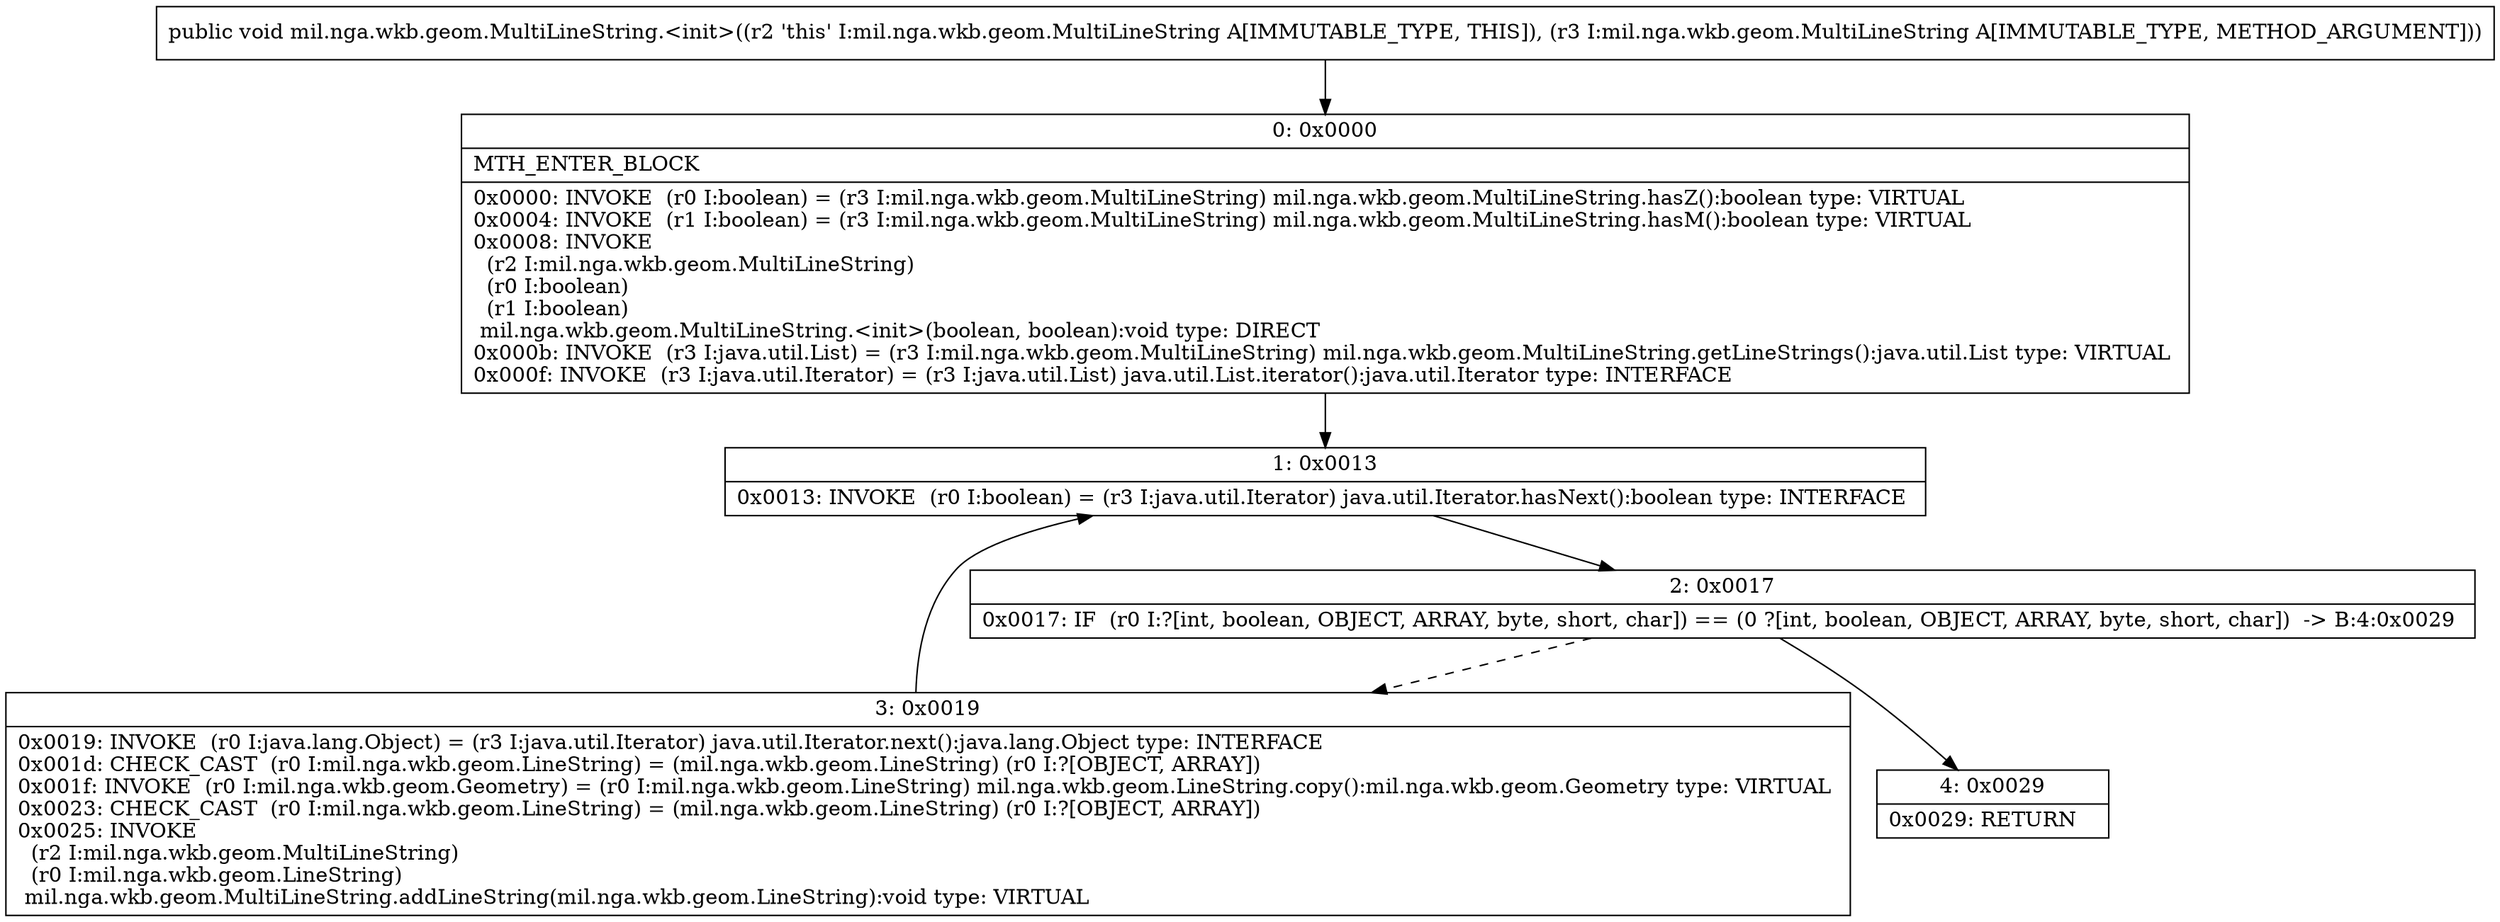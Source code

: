digraph "CFG formil.nga.wkb.geom.MultiLineString.\<init\>(Lmil\/nga\/wkb\/geom\/MultiLineString;)V" {
Node_0 [shape=record,label="{0\:\ 0x0000|MTH_ENTER_BLOCK\l|0x0000: INVOKE  (r0 I:boolean) = (r3 I:mil.nga.wkb.geom.MultiLineString) mil.nga.wkb.geom.MultiLineString.hasZ():boolean type: VIRTUAL \l0x0004: INVOKE  (r1 I:boolean) = (r3 I:mil.nga.wkb.geom.MultiLineString) mil.nga.wkb.geom.MultiLineString.hasM():boolean type: VIRTUAL \l0x0008: INVOKE  \l  (r2 I:mil.nga.wkb.geom.MultiLineString)\l  (r0 I:boolean)\l  (r1 I:boolean)\l mil.nga.wkb.geom.MultiLineString.\<init\>(boolean, boolean):void type: DIRECT \l0x000b: INVOKE  (r3 I:java.util.List) = (r3 I:mil.nga.wkb.geom.MultiLineString) mil.nga.wkb.geom.MultiLineString.getLineStrings():java.util.List type: VIRTUAL \l0x000f: INVOKE  (r3 I:java.util.Iterator) = (r3 I:java.util.List) java.util.List.iterator():java.util.Iterator type: INTERFACE \l}"];
Node_1 [shape=record,label="{1\:\ 0x0013|0x0013: INVOKE  (r0 I:boolean) = (r3 I:java.util.Iterator) java.util.Iterator.hasNext():boolean type: INTERFACE \l}"];
Node_2 [shape=record,label="{2\:\ 0x0017|0x0017: IF  (r0 I:?[int, boolean, OBJECT, ARRAY, byte, short, char]) == (0 ?[int, boolean, OBJECT, ARRAY, byte, short, char])  \-\> B:4:0x0029 \l}"];
Node_3 [shape=record,label="{3\:\ 0x0019|0x0019: INVOKE  (r0 I:java.lang.Object) = (r3 I:java.util.Iterator) java.util.Iterator.next():java.lang.Object type: INTERFACE \l0x001d: CHECK_CAST  (r0 I:mil.nga.wkb.geom.LineString) = (mil.nga.wkb.geom.LineString) (r0 I:?[OBJECT, ARRAY]) \l0x001f: INVOKE  (r0 I:mil.nga.wkb.geom.Geometry) = (r0 I:mil.nga.wkb.geom.LineString) mil.nga.wkb.geom.LineString.copy():mil.nga.wkb.geom.Geometry type: VIRTUAL \l0x0023: CHECK_CAST  (r0 I:mil.nga.wkb.geom.LineString) = (mil.nga.wkb.geom.LineString) (r0 I:?[OBJECT, ARRAY]) \l0x0025: INVOKE  \l  (r2 I:mil.nga.wkb.geom.MultiLineString)\l  (r0 I:mil.nga.wkb.geom.LineString)\l mil.nga.wkb.geom.MultiLineString.addLineString(mil.nga.wkb.geom.LineString):void type: VIRTUAL \l}"];
Node_4 [shape=record,label="{4\:\ 0x0029|0x0029: RETURN   \l}"];
MethodNode[shape=record,label="{public void mil.nga.wkb.geom.MultiLineString.\<init\>((r2 'this' I:mil.nga.wkb.geom.MultiLineString A[IMMUTABLE_TYPE, THIS]), (r3 I:mil.nga.wkb.geom.MultiLineString A[IMMUTABLE_TYPE, METHOD_ARGUMENT])) }"];
MethodNode -> Node_0;
Node_0 -> Node_1;
Node_1 -> Node_2;
Node_2 -> Node_3[style=dashed];
Node_2 -> Node_4;
Node_3 -> Node_1;
}

